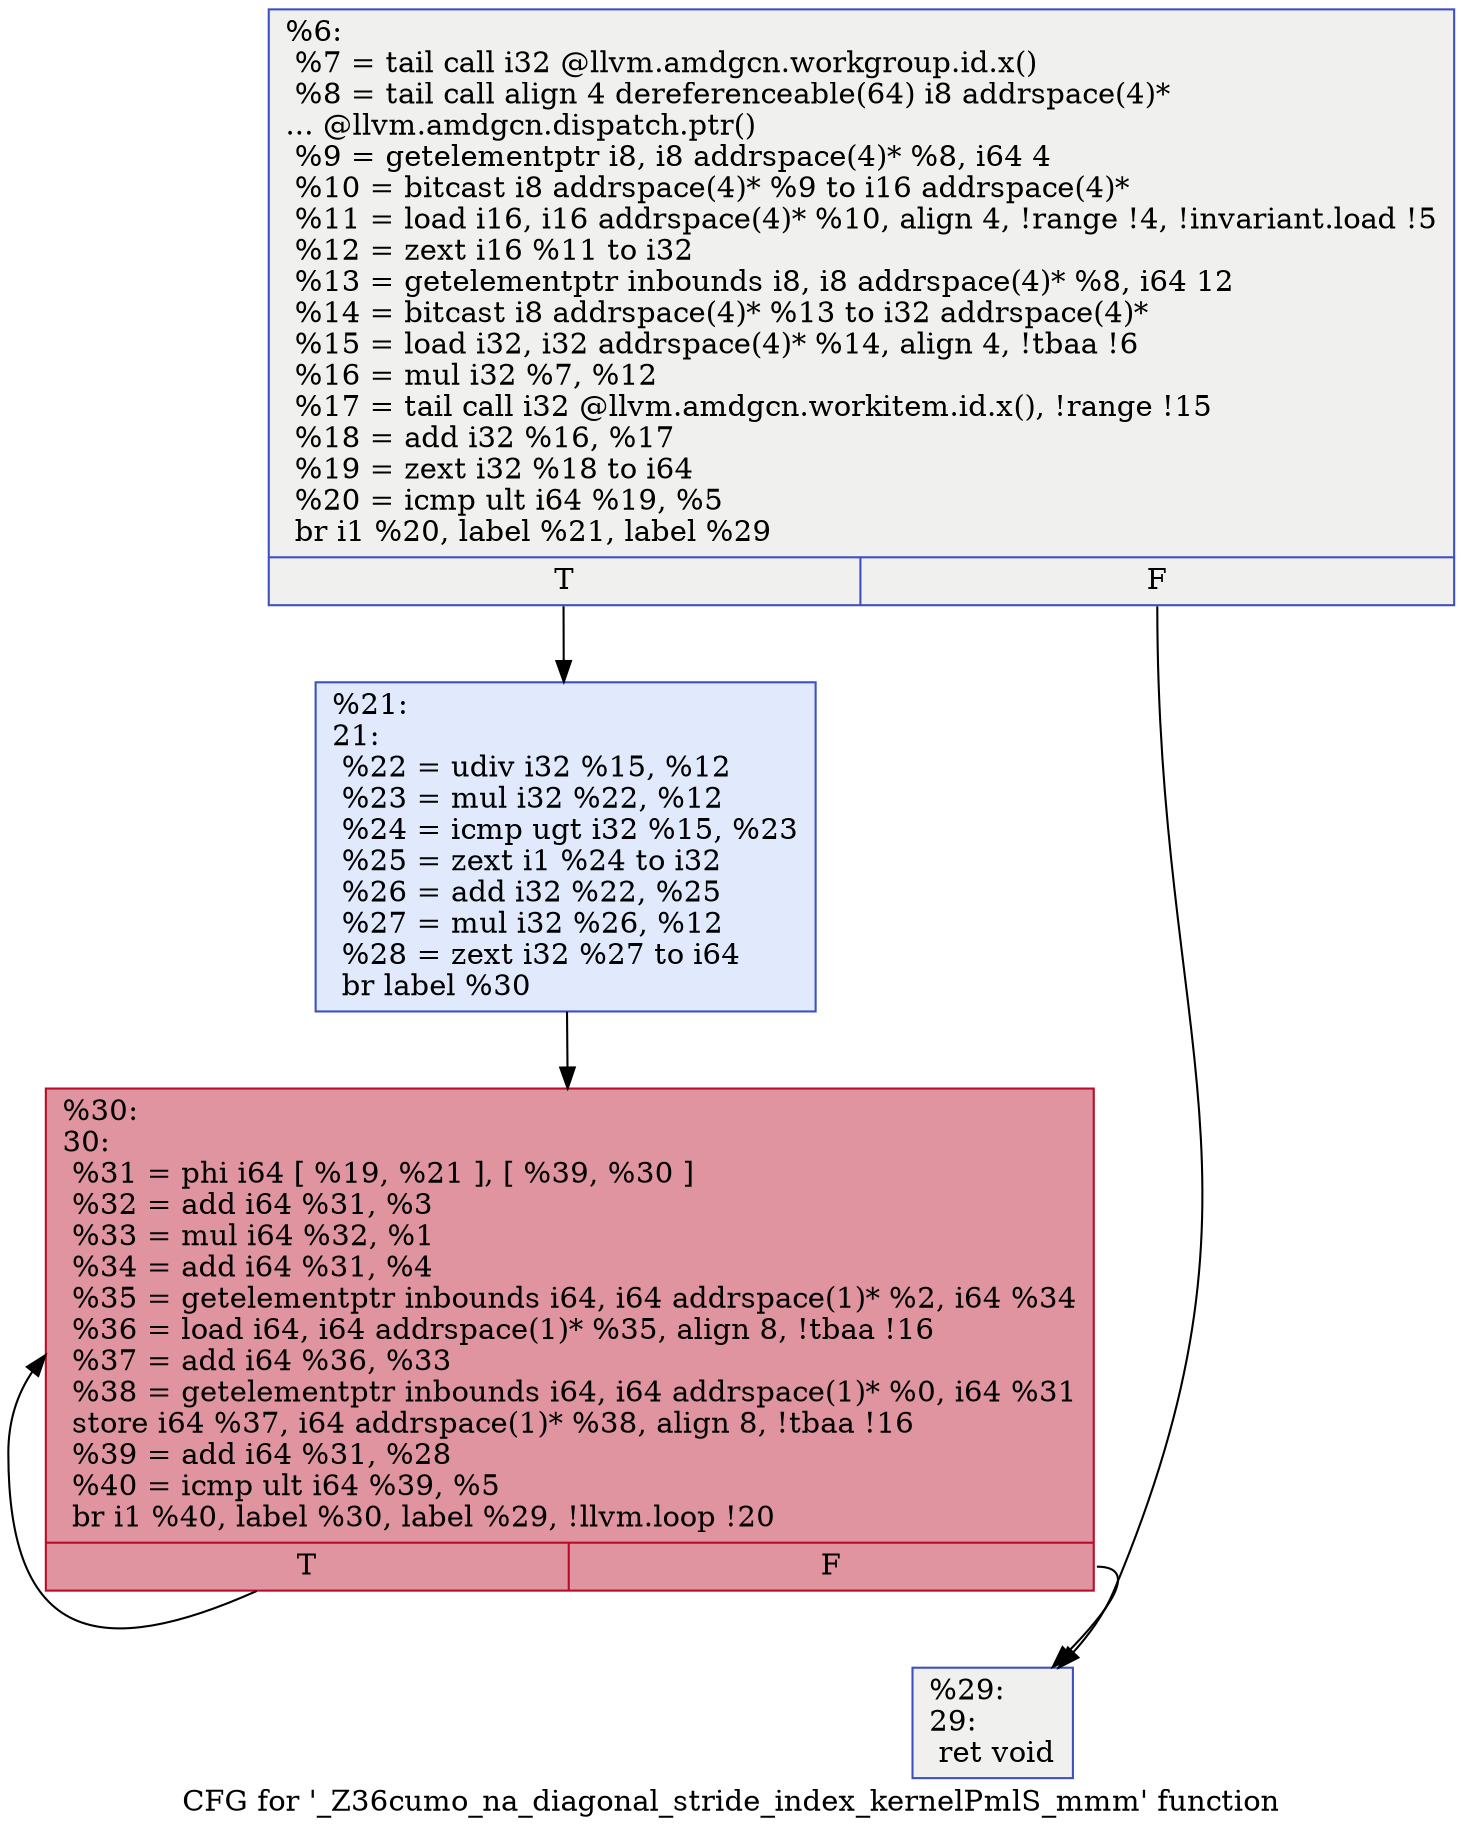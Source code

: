 digraph "CFG for '_Z36cumo_na_diagonal_stride_index_kernelPmlS_mmm' function" {
	label="CFG for '_Z36cumo_na_diagonal_stride_index_kernelPmlS_mmm' function";

	Node0x60e2600 [shape=record,color="#3d50c3ff", style=filled, fillcolor="#dedcdb70",label="{%6:\l  %7 = tail call i32 @llvm.amdgcn.workgroup.id.x()\l  %8 = tail call align 4 dereferenceable(64) i8 addrspace(4)*\l... @llvm.amdgcn.dispatch.ptr()\l  %9 = getelementptr i8, i8 addrspace(4)* %8, i64 4\l  %10 = bitcast i8 addrspace(4)* %9 to i16 addrspace(4)*\l  %11 = load i16, i16 addrspace(4)* %10, align 4, !range !4, !invariant.load !5\l  %12 = zext i16 %11 to i32\l  %13 = getelementptr inbounds i8, i8 addrspace(4)* %8, i64 12\l  %14 = bitcast i8 addrspace(4)* %13 to i32 addrspace(4)*\l  %15 = load i32, i32 addrspace(4)* %14, align 4, !tbaa !6\l  %16 = mul i32 %7, %12\l  %17 = tail call i32 @llvm.amdgcn.workitem.id.x(), !range !15\l  %18 = add i32 %16, %17\l  %19 = zext i32 %18 to i64\l  %20 = icmp ult i64 %19, %5\l  br i1 %20, label %21, label %29\l|{<s0>T|<s1>F}}"];
	Node0x60e2600:s0 -> Node0x60e48a0;
	Node0x60e2600:s1 -> Node0x60e4930;
	Node0x60e48a0 [shape=record,color="#3d50c3ff", style=filled, fillcolor="#b9d0f970",label="{%21:\l21:                                               \l  %22 = udiv i32 %15, %12\l  %23 = mul i32 %22, %12\l  %24 = icmp ugt i32 %15, %23\l  %25 = zext i1 %24 to i32\l  %26 = add i32 %22, %25\l  %27 = mul i32 %26, %12\l  %28 = zext i32 %27 to i64\l  br label %30\l}"];
	Node0x60e48a0 -> Node0x60e4e20;
	Node0x60e4930 [shape=record,color="#3d50c3ff", style=filled, fillcolor="#dedcdb70",label="{%29:\l29:                                               \l  ret void\l}"];
	Node0x60e4e20 [shape=record,color="#b70d28ff", style=filled, fillcolor="#b70d2870",label="{%30:\l30:                                               \l  %31 = phi i64 [ %19, %21 ], [ %39, %30 ]\l  %32 = add i64 %31, %3\l  %33 = mul i64 %32, %1\l  %34 = add i64 %31, %4\l  %35 = getelementptr inbounds i64, i64 addrspace(1)* %2, i64 %34\l  %36 = load i64, i64 addrspace(1)* %35, align 8, !tbaa !16\l  %37 = add i64 %36, %33\l  %38 = getelementptr inbounds i64, i64 addrspace(1)* %0, i64 %31\l  store i64 %37, i64 addrspace(1)* %38, align 8, !tbaa !16\l  %39 = add i64 %31, %28\l  %40 = icmp ult i64 %39, %5\l  br i1 %40, label %30, label %29, !llvm.loop !20\l|{<s0>T|<s1>F}}"];
	Node0x60e4e20:s0 -> Node0x60e4e20;
	Node0x60e4e20:s1 -> Node0x60e4930;
}
